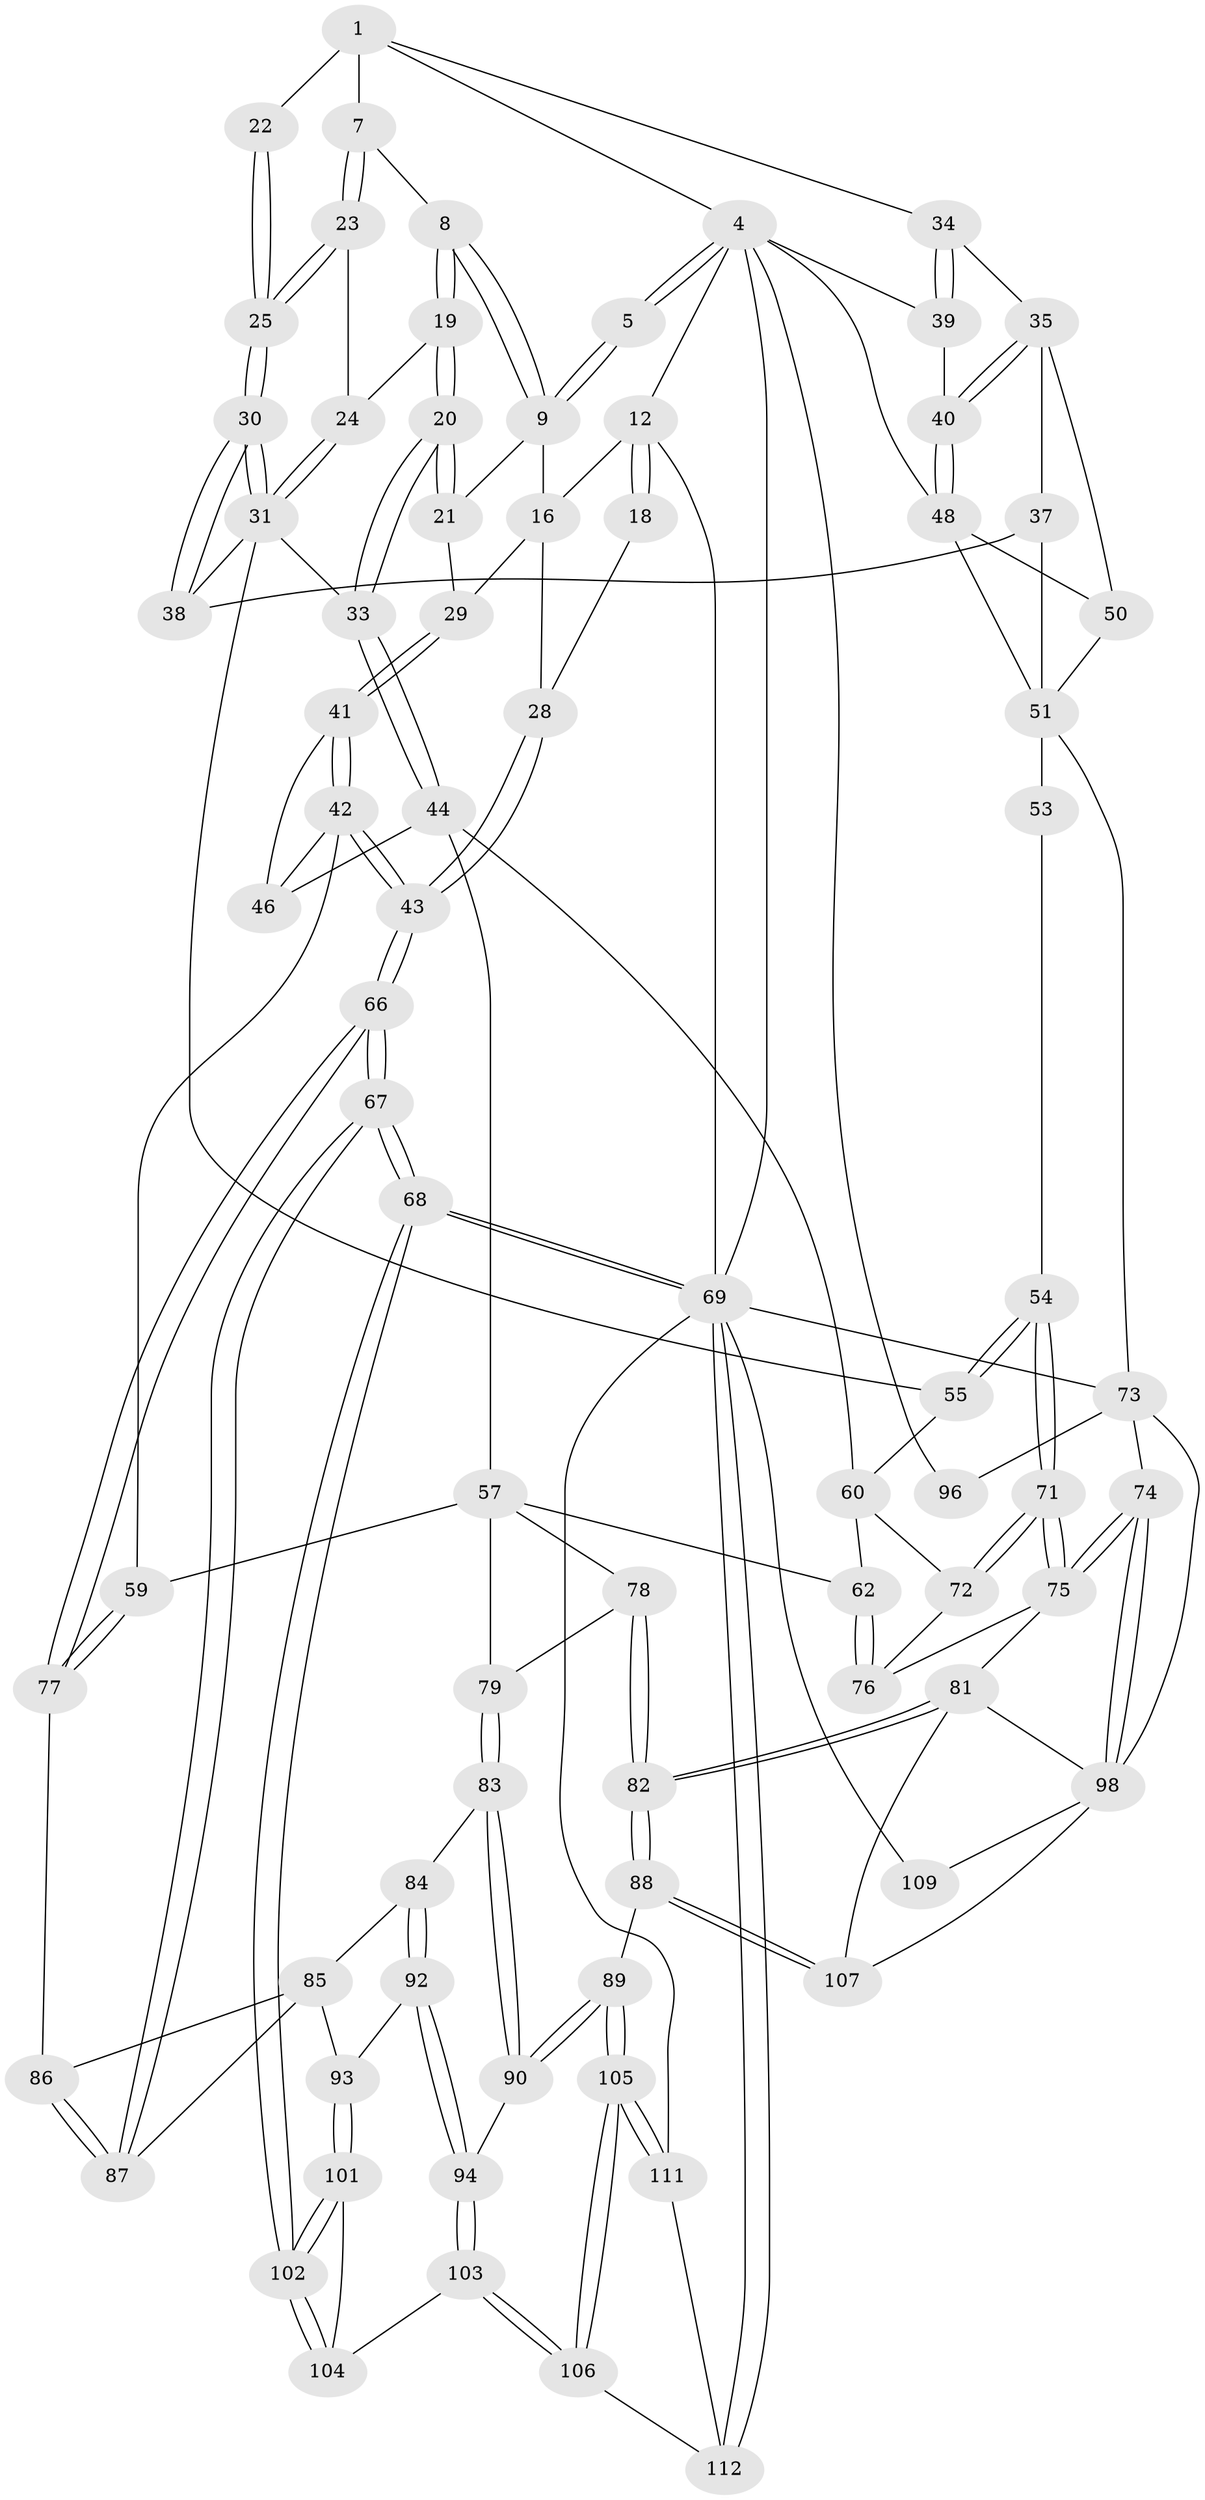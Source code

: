 // original degree distribution, {3: 0.02608695652173913, 5: 0.4956521739130435, 4: 0.24347826086956523, 6: 0.23478260869565218}
// Generated by graph-tools (version 1.1) at 2025/21/03/04/25 18:21:41]
// undirected, 80 vertices, 189 edges
graph export_dot {
graph [start="1"]
  node [color=gray90,style=filled];
  1 [pos="+0.7156304839158483+0",super="+2+6"];
  4 [pos="+1+0",super="+11"];
  5 [pos="+0.710468933991775+0"];
  7 [pos="+0.5634171482974464+0.05925420140413287"];
  8 [pos="+0.446472764960009+0"];
  9 [pos="+0.4451767864757291+0",super="+10"];
  12 [pos="+0+0",super="+13"];
  16 [pos="+0.1301494445739827+0.09238203867258823",super="+27"];
  18 [pos="+0+0"];
  19 [pos="+0.4088588436843296+0.08404529163021253"];
  20 [pos="+0.35771655454280304+0.21592514308050245"];
  21 [pos="+0.3555486563948737+0.21428597710600852",super="+26"];
  22 [pos="+0.7140217800279555+0.12415899499923802"];
  23 [pos="+0.5723662481821343+0.0818359725333023"];
  24 [pos="+0.5254636848476251+0.15023552266876725"];
  25 [pos="+0.6808361943048891+0.17544780344744512"];
  28 [pos="+0+0.07958989437921726"];
  29 [pos="+0.12810099407497813+0.22239460963031188"];
  30 [pos="+0.6787639389461217+0.20432222046731532"];
  31 [pos="+0.5290030792558743+0.19783543361618655",super="+32"];
  33 [pos="+0.36166287646099654+0.24144773721503868"];
  34 [pos="+0.902883296887441+0.1484144593266144"];
  35 [pos="+0.8692738608053499+0.20670167178917206",super="+36"];
  37 [pos="+0.7395329053796807+0.2650539622957595"];
  38 [pos="+0.691589254091159+0.24265183521573894"];
  39 [pos="+1+0.19428896469557283"];
  40 [pos="+1+0.44506442126038714"];
  41 [pos="+0.13396157937695188+0.25584243954482466"];
  42 [pos="+0+0.3526597395556208",super="+56"];
  43 [pos="+0+0.32768724093330076"];
  44 [pos="+0.3524416998530248+0.26280956740515676",super="+45"];
  46 [pos="+0.17392802110865063+0.28876122700263657"];
  48 [pos="+1+0.4505050682812227",super="+49"];
  50 [pos="+0.852485250726886+0.3085965437968659"];
  51 [pos="+0.7981012482150286+0.40453276191797427",super="+52+64"];
  53 [pos="+0.698732728090702+0.4300279711522576"];
  54 [pos="+0.5909826976396788+0.3787911489701478"];
  55 [pos="+0.5899721742440017+0.3765794440352587"];
  57 [pos="+0.20720436318516275+0.4436368333867177",super="+63+58"];
  59 [pos="+0.09910524535802857+0.4740640691621734"];
  60 [pos="+0.4647824232889151+0.3947810610899038",super="+61"];
  62 [pos="+0.36793989941814104+0.41842730134740824"];
  66 [pos="+0+0.5200937822313826"];
  67 [pos="+0+0.6047952175669056"];
  68 [pos="+0+0.9039284989455675"];
  69 [pos="+0+0.9504830021413881",super="+70"];
  71 [pos="+0.5827373983629152+0.5194294518781803"];
  72 [pos="+0.512708081877718+0.48987579668111797"];
  73 [pos="+0.772362473984532+0.6058074666603013",super="+97"];
  74 [pos="+0.6922856338036476+0.6613417790839692"];
  75 [pos="+0.5860960276181696+0.5327541853174299",super="+80"];
  76 [pos="+0.39402416229221005+0.501736007720169"];
  77 [pos="+0.0903870614709784+0.4976544748291311"];
  78 [pos="+0.2617409629732278+0.555778202459603"];
  79 [pos="+0.2100303110044832+0.5401364633830347"];
  81 [pos="+0.38614063652057423+0.6288230008323538",super="+100"];
  82 [pos="+0.34695734199245404+0.6535703157703472"];
  83 [pos="+0.18538475424671572+0.5960343785559071"];
  84 [pos="+0.12102320290605163+0.5926847713483676"];
  85 [pos="+0.08518769197475111+0.5256296355395055",super="+91"];
  86 [pos="+0.08410674081610257+0.5171545269754704"];
  87 [pos="+0+0.604092771827543"];
  88 [pos="+0.32785588025444484+0.6781866333954203"];
  89 [pos="+0.2913005989921269+0.7005906751907268"];
  90 [pos="+0.2291947954583163+0.680534418622928"];
  92 [pos="+0.10924855385189434+0.6259045742507944"];
  93 [pos="+0.04987255011815206+0.6600790121699437"];
  94 [pos="+0.16915777933457204+0.693397045082634"];
  96 [pos="+1+0.79447343803138"];
  98 [pos="+0.6821677097756605+0.6823110177649745",super="+99"];
  101 [pos="+0.05531054722512648+0.6804756304735602"];
  102 [pos="+0+0.7831685406598781"];
  103 [pos="+0.10217795659616095+0.7480015014504638"];
  104 [pos="+0.07172465352288616+0.7165623886453137"];
  105 [pos="+0.24203043534792396+0.8954005320848754"];
  106 [pos="+0.10178201511378238+0.7722255202331594"];
  107 [pos="+0.41430807722611307+0.7949294765146679"];
  109 [pos="+0.48388901896748937+1"];
  111 [pos="+0.2538743185075699+0.9594331779285351"];
  112 [pos="+0+0.8662453523700164"];
  1 -- 34;
  1 -- 4;
  1 -- 22 [weight=2];
  1 -- 7;
  4 -- 5;
  4 -- 5;
  4 -- 96;
  4 -- 48;
  4 -- 69;
  4 -- 39;
  4 -- 12;
  5 -- 9;
  5 -- 9;
  7 -- 8;
  7 -- 23;
  7 -- 23;
  8 -- 9;
  8 -- 9;
  8 -- 19;
  8 -- 19;
  9 -- 16;
  9 -- 21 [weight=2];
  12 -- 18 [weight=2];
  12 -- 18;
  12 -- 69;
  12 -- 16;
  16 -- 28;
  16 -- 29;
  18 -- 28;
  19 -- 20;
  19 -- 20;
  19 -- 24;
  20 -- 21;
  20 -- 21;
  20 -- 33;
  20 -- 33;
  21 -- 29;
  22 -- 25;
  22 -- 25;
  23 -- 24;
  23 -- 25;
  23 -- 25;
  24 -- 31;
  24 -- 31;
  25 -- 30;
  25 -- 30;
  28 -- 43;
  28 -- 43;
  29 -- 41;
  29 -- 41;
  30 -- 31;
  30 -- 31;
  30 -- 38;
  30 -- 38;
  31 -- 33;
  31 -- 55;
  31 -- 38;
  33 -- 44;
  33 -- 44;
  34 -- 35;
  34 -- 39;
  34 -- 39;
  35 -- 40;
  35 -- 40;
  35 -- 50;
  35 -- 37;
  37 -- 38;
  37 -- 51;
  39 -- 40;
  40 -- 48;
  40 -- 48;
  41 -- 42;
  41 -- 42;
  41 -- 46;
  42 -- 43;
  42 -- 43;
  42 -- 59;
  42 -- 46;
  43 -- 66;
  43 -- 66;
  44 -- 57;
  44 -- 46;
  44 -- 60;
  48 -- 50;
  48 -- 51;
  50 -- 51;
  51 -- 53 [weight=2];
  51 -- 73;
  53 -- 54;
  54 -- 55;
  54 -- 55;
  54 -- 71;
  54 -- 71;
  55 -- 60;
  57 -- 62;
  57 -- 78;
  57 -- 59;
  57 -- 79;
  59 -- 77;
  59 -- 77;
  60 -- 72;
  60 -- 62;
  62 -- 76;
  62 -- 76;
  66 -- 67;
  66 -- 67;
  66 -- 77;
  66 -- 77;
  67 -- 68;
  67 -- 68;
  67 -- 87;
  67 -- 87;
  68 -- 69;
  68 -- 69;
  68 -- 102;
  68 -- 102;
  69 -- 112;
  69 -- 112;
  69 -- 109 [weight=2];
  69 -- 111;
  69 -- 73;
  71 -- 72;
  71 -- 72;
  71 -- 75;
  71 -- 75;
  72 -- 76;
  73 -- 74;
  73 -- 96 [weight=2];
  73 -- 98;
  74 -- 75;
  74 -- 75;
  74 -- 98;
  74 -- 98;
  75 -- 81;
  75 -- 76;
  77 -- 86;
  78 -- 79;
  78 -- 82;
  78 -- 82;
  79 -- 83;
  79 -- 83;
  81 -- 82;
  81 -- 82;
  81 -- 98;
  81 -- 107;
  82 -- 88;
  82 -- 88;
  83 -- 84;
  83 -- 90;
  83 -- 90;
  84 -- 85;
  84 -- 92;
  84 -- 92;
  85 -- 86;
  85 -- 93;
  85 -- 87;
  86 -- 87;
  86 -- 87;
  88 -- 89;
  88 -- 107;
  88 -- 107;
  89 -- 90;
  89 -- 90;
  89 -- 105;
  89 -- 105;
  90 -- 94;
  92 -- 93;
  92 -- 94;
  92 -- 94;
  93 -- 101;
  93 -- 101;
  94 -- 103;
  94 -- 103;
  98 -- 107;
  98 -- 109;
  101 -- 102;
  101 -- 102;
  101 -- 104;
  102 -- 104;
  102 -- 104;
  103 -- 104;
  103 -- 106;
  103 -- 106;
  105 -- 106;
  105 -- 106;
  105 -- 111;
  105 -- 111;
  106 -- 112;
  111 -- 112;
}
